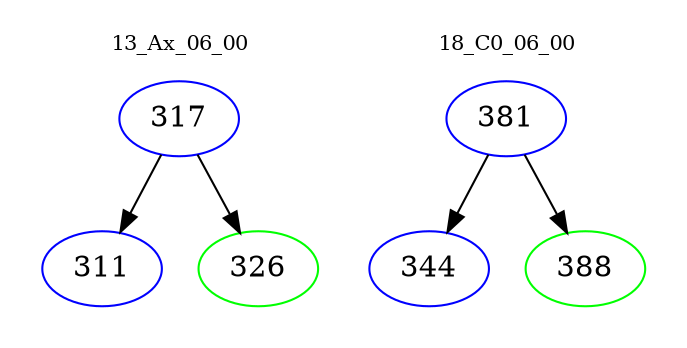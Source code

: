 digraph{
subgraph cluster_0 {
color = white
label = "13_Ax_06_00";
fontsize=10;
T0_317 [label="317", color="blue"]
T0_317 -> T0_311 [color="black"]
T0_311 [label="311", color="blue"]
T0_317 -> T0_326 [color="black"]
T0_326 [label="326", color="green"]
}
subgraph cluster_1 {
color = white
label = "18_C0_06_00";
fontsize=10;
T1_381 [label="381", color="blue"]
T1_381 -> T1_344 [color="black"]
T1_344 [label="344", color="blue"]
T1_381 -> T1_388 [color="black"]
T1_388 [label="388", color="green"]
}
}
